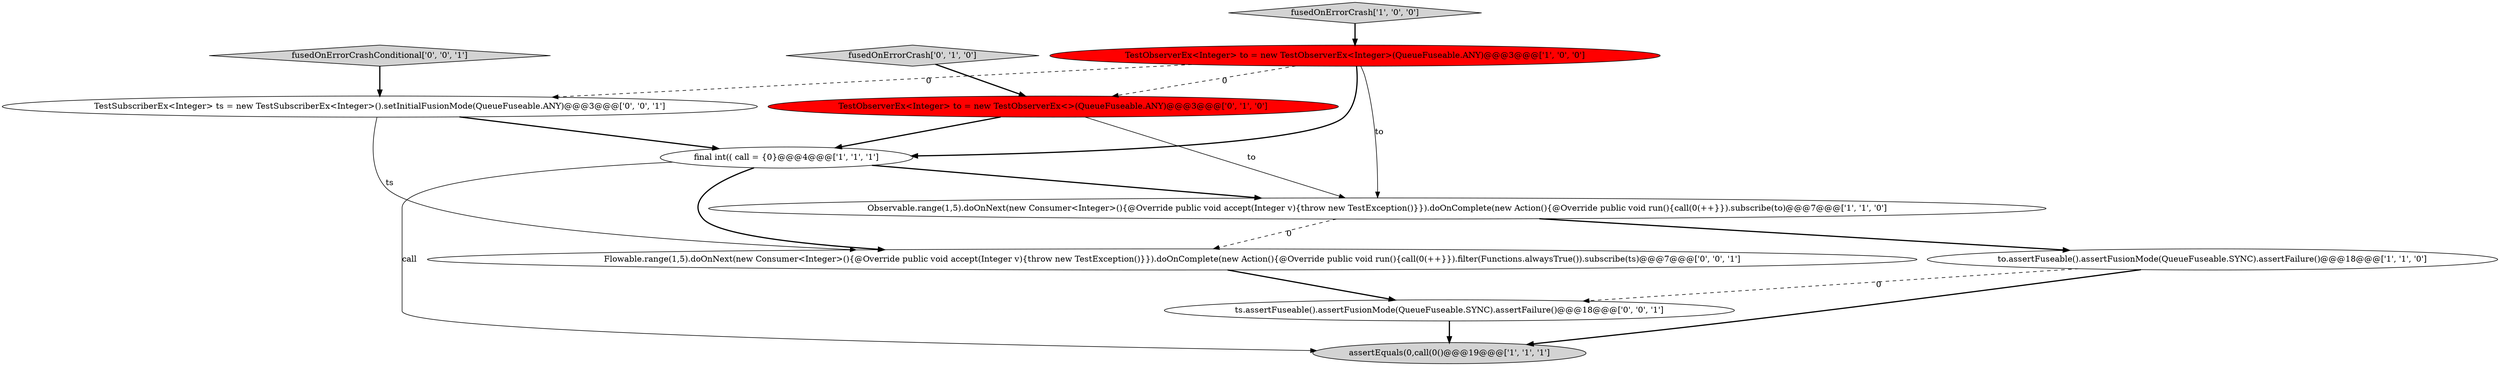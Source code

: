 digraph {
1 [style = filled, label = "Observable.range(1,5).doOnNext(new Consumer<Integer>(){@Override public void accept(Integer v){throw new TestException()}}).doOnComplete(new Action(){@Override public void run(){call(0(++}}).subscribe(to)@@@7@@@['1', '1', '0']", fillcolor = white, shape = ellipse image = "AAA0AAABBB1BBB"];
9 [style = filled, label = "ts.assertFuseable().assertFusionMode(QueueFuseable.SYNC).assertFailure()@@@18@@@['0', '0', '1']", fillcolor = white, shape = ellipse image = "AAA0AAABBB3BBB"];
11 [style = filled, label = "TestSubscriberEx<Integer> ts = new TestSubscriberEx<Integer>().setInitialFusionMode(QueueFuseable.ANY)@@@3@@@['0', '0', '1']", fillcolor = white, shape = ellipse image = "AAA0AAABBB3BBB"];
10 [style = filled, label = "Flowable.range(1,5).doOnNext(new Consumer<Integer>(){@Override public void accept(Integer v){throw new TestException()}}).doOnComplete(new Action(){@Override public void run(){call(0(++}}).filter(Functions.alwaysTrue()).subscribe(ts)@@@7@@@['0', '0', '1']", fillcolor = white, shape = ellipse image = "AAA0AAABBB3BBB"];
7 [style = filled, label = "fusedOnErrorCrash['0', '1', '0']", fillcolor = lightgray, shape = diamond image = "AAA0AAABBB2BBB"];
5 [style = filled, label = "to.assertFuseable().assertFusionMode(QueueFuseable.SYNC).assertFailure()@@@18@@@['1', '1', '0']", fillcolor = white, shape = ellipse image = "AAA0AAABBB1BBB"];
6 [style = filled, label = "TestObserverEx<Integer> to = new TestObserverEx<>(QueueFuseable.ANY)@@@3@@@['0', '1', '0']", fillcolor = red, shape = ellipse image = "AAA1AAABBB2BBB"];
3 [style = filled, label = "TestObserverEx<Integer> to = new TestObserverEx<Integer>(QueueFuseable.ANY)@@@3@@@['1', '0', '0']", fillcolor = red, shape = ellipse image = "AAA1AAABBB1BBB"];
0 [style = filled, label = "fusedOnErrorCrash['1', '0', '0']", fillcolor = lightgray, shape = diamond image = "AAA0AAABBB1BBB"];
2 [style = filled, label = "final int(( call = {0}@@@4@@@['1', '1', '1']", fillcolor = white, shape = ellipse image = "AAA0AAABBB1BBB"];
8 [style = filled, label = "fusedOnErrorCrashConditional['0', '0', '1']", fillcolor = lightgray, shape = diamond image = "AAA0AAABBB3BBB"];
4 [style = filled, label = "assertEquals(0,call(0()@@@19@@@['1', '1', '1']", fillcolor = lightgray, shape = ellipse image = "AAA0AAABBB1BBB"];
1->5 [style = bold, label=""];
0->3 [style = bold, label=""];
6->1 [style = solid, label="to"];
3->1 [style = solid, label="to"];
5->9 [style = dashed, label="0"];
10->9 [style = bold, label=""];
3->6 [style = dashed, label="0"];
2->4 [style = solid, label="call"];
1->10 [style = dashed, label="0"];
3->11 [style = dashed, label="0"];
3->2 [style = bold, label=""];
9->4 [style = bold, label=""];
2->10 [style = bold, label=""];
8->11 [style = bold, label=""];
2->1 [style = bold, label=""];
11->2 [style = bold, label=""];
5->4 [style = bold, label=""];
7->6 [style = bold, label=""];
6->2 [style = bold, label=""];
11->10 [style = solid, label="ts"];
}
